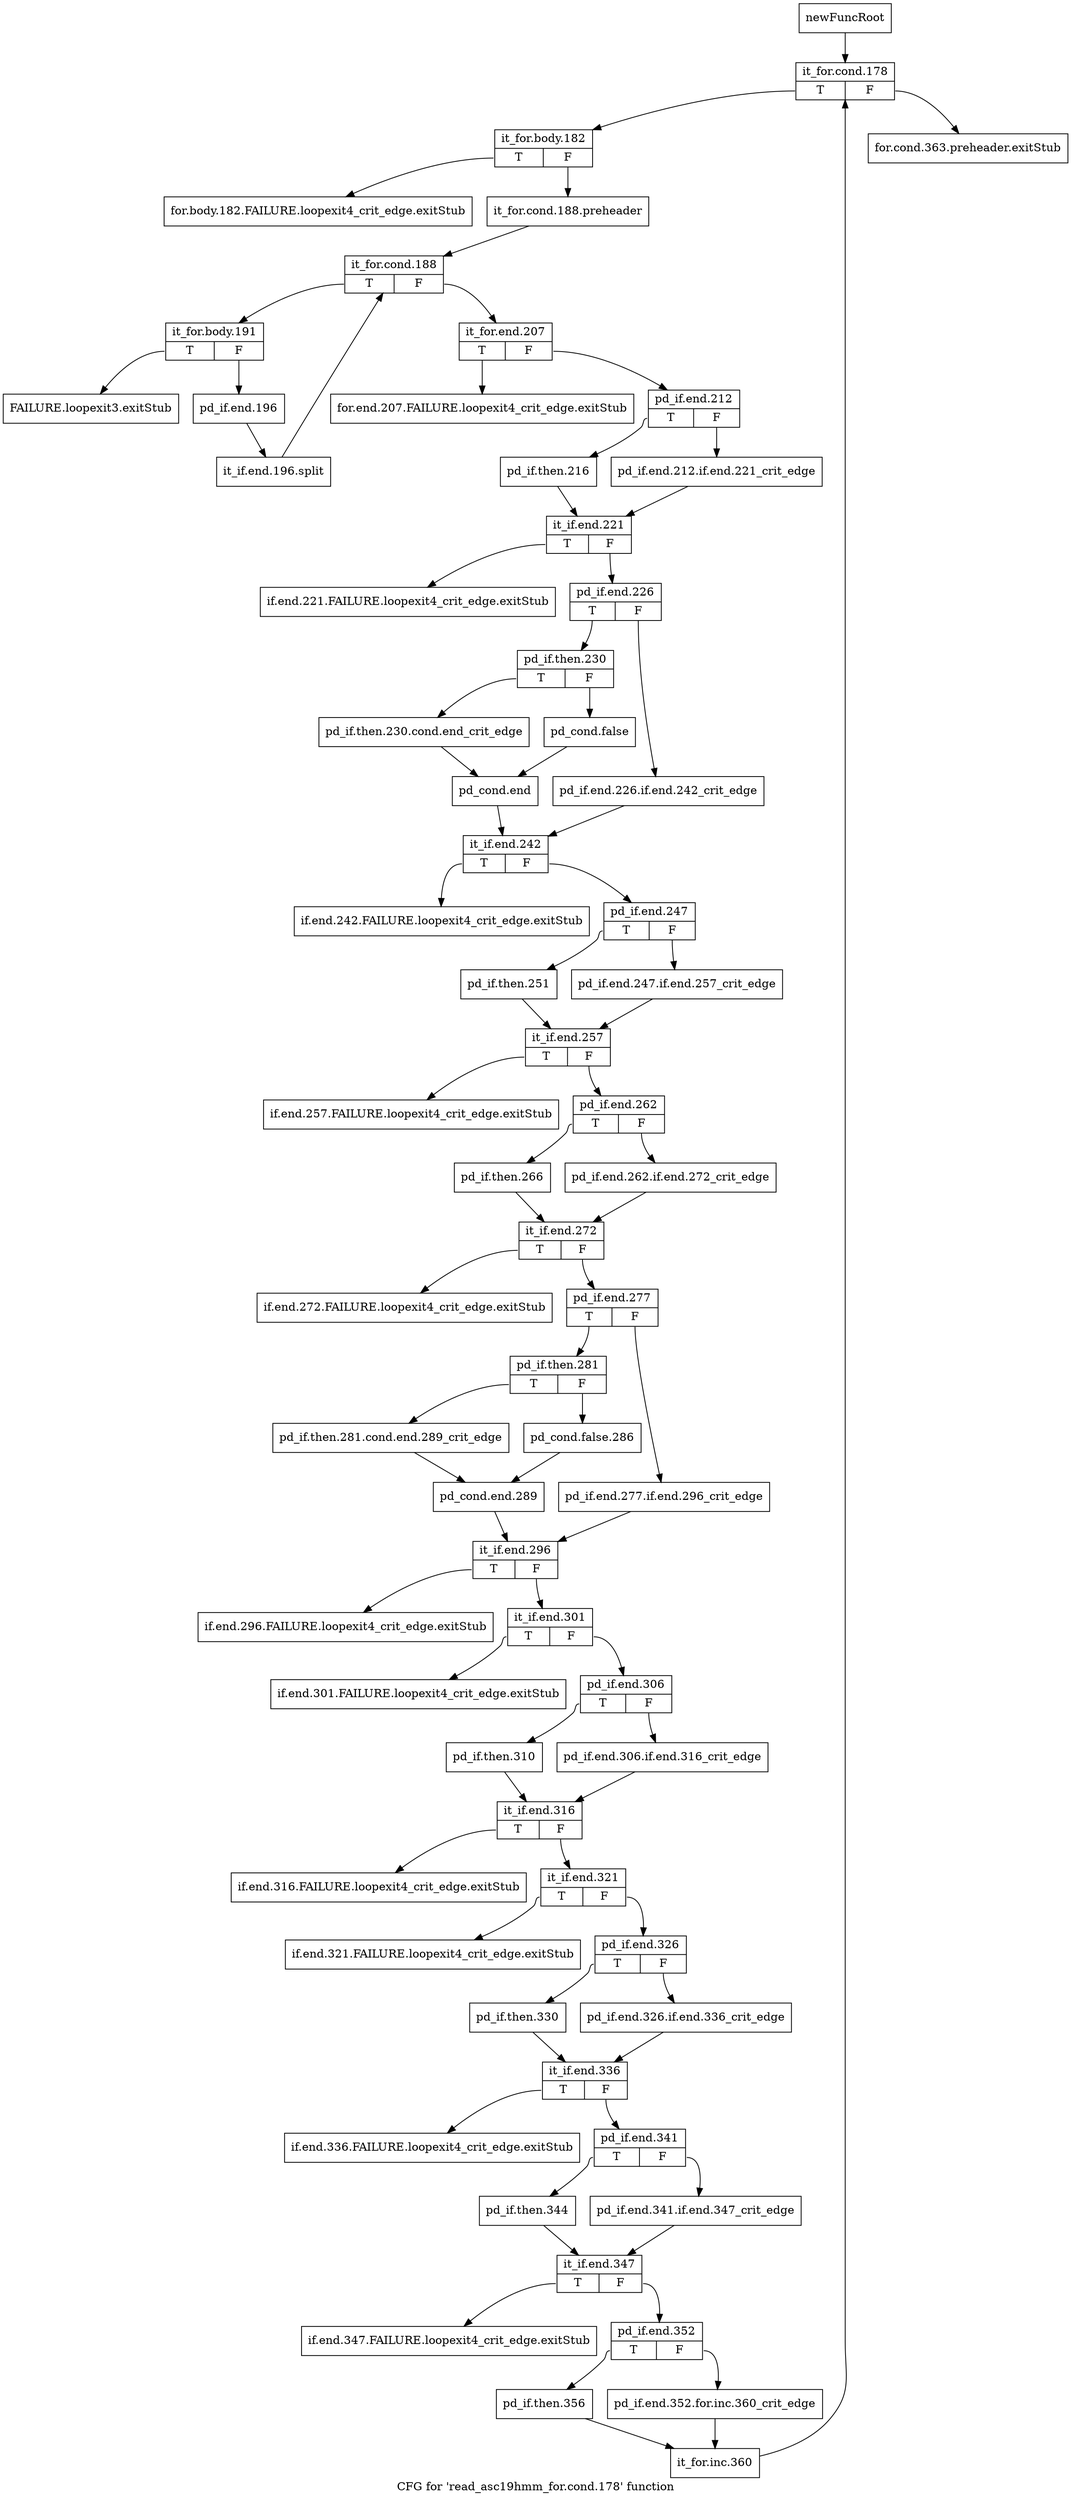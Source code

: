 digraph "CFG for 'read_asc19hmm_for.cond.178' function" {
	label="CFG for 'read_asc19hmm_for.cond.178' function";

	Node0x30f4c80 [shape=record,label="{newFuncRoot}"];
	Node0x30f4c80 -> Node0x30f5130;
	Node0x30f4cd0 [shape=record,label="{for.cond.363.preheader.exitStub}"];
	Node0x30f4d20 [shape=record,label="{for.body.182.FAILURE.loopexit4_crit_edge.exitStub}"];
	Node0x30f4d70 [shape=record,label="{for.end.207.FAILURE.loopexit4_crit_edge.exitStub}"];
	Node0x30f4dc0 [shape=record,label="{if.end.221.FAILURE.loopexit4_crit_edge.exitStub}"];
	Node0x30f4e10 [shape=record,label="{if.end.242.FAILURE.loopexit4_crit_edge.exitStub}"];
	Node0x30f4e60 [shape=record,label="{if.end.257.FAILURE.loopexit4_crit_edge.exitStub}"];
	Node0x30f4eb0 [shape=record,label="{if.end.272.FAILURE.loopexit4_crit_edge.exitStub}"];
	Node0x30f4f00 [shape=record,label="{if.end.296.FAILURE.loopexit4_crit_edge.exitStub}"];
	Node0x30f4f50 [shape=record,label="{if.end.301.FAILURE.loopexit4_crit_edge.exitStub}"];
	Node0x30f4fa0 [shape=record,label="{if.end.316.FAILURE.loopexit4_crit_edge.exitStub}"];
	Node0x30f4ff0 [shape=record,label="{if.end.321.FAILURE.loopexit4_crit_edge.exitStub}"];
	Node0x30f5040 [shape=record,label="{if.end.336.FAILURE.loopexit4_crit_edge.exitStub}"];
	Node0x30f5090 [shape=record,label="{if.end.347.FAILURE.loopexit4_crit_edge.exitStub}"];
	Node0x30f50e0 [shape=record,label="{FAILURE.loopexit3.exitStub}"];
	Node0x30f5130 [shape=record,label="{it_for.cond.178|{<s0>T|<s1>F}}"];
	Node0x30f5130:s0 -> Node0x30f5180;
	Node0x30f5130:s1 -> Node0x30f4cd0;
	Node0x30f5180 [shape=record,label="{it_for.body.182|{<s0>T|<s1>F}}"];
	Node0x30f5180:s0 -> Node0x30f4d20;
	Node0x30f5180:s1 -> Node0x30f51d0;
	Node0x30f51d0 [shape=record,label="{it_for.cond.188.preheader}"];
	Node0x30f51d0 -> Node0x30f5220;
	Node0x30f5220 [shape=record,label="{it_for.cond.188|{<s0>T|<s1>F}}"];
	Node0x30f5220:s0 -> Node0x30f6080;
	Node0x30f5220:s1 -> Node0x30f5270;
	Node0x30f5270 [shape=record,label="{it_for.end.207|{<s0>T|<s1>F}}"];
	Node0x30f5270:s0 -> Node0x30f4d70;
	Node0x30f5270:s1 -> Node0x30f52c0;
	Node0x30f52c0 [shape=record,label="{pd_if.end.212|{<s0>T|<s1>F}}"];
	Node0x30f52c0:s0 -> Node0x30f5360;
	Node0x30f52c0:s1 -> Node0x30f5310;
	Node0x30f5310 [shape=record,label="{pd_if.end.212.if.end.221_crit_edge}"];
	Node0x30f5310 -> Node0x30f53b0;
	Node0x30f5360 [shape=record,label="{pd_if.then.216}"];
	Node0x30f5360 -> Node0x30f53b0;
	Node0x30f53b0 [shape=record,label="{it_if.end.221|{<s0>T|<s1>F}}"];
	Node0x30f53b0:s0 -> Node0x30f4dc0;
	Node0x30f53b0:s1 -> Node0x30f5400;
	Node0x30f5400 [shape=record,label="{pd_if.end.226|{<s0>T|<s1>F}}"];
	Node0x30f5400:s0 -> Node0x30f54a0;
	Node0x30f5400:s1 -> Node0x30f5450;
	Node0x30f5450 [shape=record,label="{pd_if.end.226.if.end.242_crit_edge}"];
	Node0x30f5450 -> Node0x30f55e0;
	Node0x30f54a0 [shape=record,label="{pd_if.then.230|{<s0>T|<s1>F}}"];
	Node0x30f54a0:s0 -> Node0x30f5540;
	Node0x30f54a0:s1 -> Node0x30f54f0;
	Node0x30f54f0 [shape=record,label="{pd_cond.false}"];
	Node0x30f54f0 -> Node0x30f5590;
	Node0x30f5540 [shape=record,label="{pd_if.then.230.cond.end_crit_edge}"];
	Node0x30f5540 -> Node0x30f5590;
	Node0x30f5590 [shape=record,label="{pd_cond.end}"];
	Node0x30f5590 -> Node0x30f55e0;
	Node0x30f55e0 [shape=record,label="{it_if.end.242|{<s0>T|<s1>F}}"];
	Node0x30f55e0:s0 -> Node0x30f4e10;
	Node0x30f55e0:s1 -> Node0x30f5630;
	Node0x30f5630 [shape=record,label="{pd_if.end.247|{<s0>T|<s1>F}}"];
	Node0x30f5630:s0 -> Node0x30f56d0;
	Node0x30f5630:s1 -> Node0x30f5680;
	Node0x30f5680 [shape=record,label="{pd_if.end.247.if.end.257_crit_edge}"];
	Node0x30f5680 -> Node0x30f5720;
	Node0x30f56d0 [shape=record,label="{pd_if.then.251}"];
	Node0x30f56d0 -> Node0x30f5720;
	Node0x30f5720 [shape=record,label="{it_if.end.257|{<s0>T|<s1>F}}"];
	Node0x30f5720:s0 -> Node0x30f4e60;
	Node0x30f5720:s1 -> Node0x30f5770;
	Node0x30f5770 [shape=record,label="{pd_if.end.262|{<s0>T|<s1>F}}"];
	Node0x30f5770:s0 -> Node0x30f5810;
	Node0x30f5770:s1 -> Node0x30f57c0;
	Node0x30f57c0 [shape=record,label="{pd_if.end.262.if.end.272_crit_edge}"];
	Node0x30f57c0 -> Node0x30f5860;
	Node0x30f5810 [shape=record,label="{pd_if.then.266}"];
	Node0x30f5810 -> Node0x30f5860;
	Node0x30f5860 [shape=record,label="{it_if.end.272|{<s0>T|<s1>F}}"];
	Node0x30f5860:s0 -> Node0x30f4eb0;
	Node0x30f5860:s1 -> Node0x30f58b0;
	Node0x30f58b0 [shape=record,label="{pd_if.end.277|{<s0>T|<s1>F}}"];
	Node0x30f58b0:s0 -> Node0x30f5950;
	Node0x30f58b0:s1 -> Node0x30f5900;
	Node0x30f5900 [shape=record,label="{pd_if.end.277.if.end.296_crit_edge}"];
	Node0x30f5900 -> Node0x30f5a90;
	Node0x30f5950 [shape=record,label="{pd_if.then.281|{<s0>T|<s1>F}}"];
	Node0x30f5950:s0 -> Node0x30f59f0;
	Node0x30f5950:s1 -> Node0x30f59a0;
	Node0x30f59a0 [shape=record,label="{pd_cond.false.286}"];
	Node0x30f59a0 -> Node0x30f5a40;
	Node0x30f59f0 [shape=record,label="{pd_if.then.281.cond.end.289_crit_edge}"];
	Node0x30f59f0 -> Node0x30f5a40;
	Node0x30f5a40 [shape=record,label="{pd_cond.end.289}"];
	Node0x30f5a40 -> Node0x30f5a90;
	Node0x30f5a90 [shape=record,label="{it_if.end.296|{<s0>T|<s1>F}}"];
	Node0x30f5a90:s0 -> Node0x30f4f00;
	Node0x30f5a90:s1 -> Node0x30f5ae0;
	Node0x30f5ae0 [shape=record,label="{it_if.end.301|{<s0>T|<s1>F}}"];
	Node0x30f5ae0:s0 -> Node0x30f4f50;
	Node0x30f5ae0:s1 -> Node0x30f5b30;
	Node0x30f5b30 [shape=record,label="{pd_if.end.306|{<s0>T|<s1>F}}"];
	Node0x30f5b30:s0 -> Node0x30f5bd0;
	Node0x30f5b30:s1 -> Node0x30f5b80;
	Node0x30f5b80 [shape=record,label="{pd_if.end.306.if.end.316_crit_edge}"];
	Node0x30f5b80 -> Node0x30f5c20;
	Node0x30f5bd0 [shape=record,label="{pd_if.then.310}"];
	Node0x30f5bd0 -> Node0x30f5c20;
	Node0x30f5c20 [shape=record,label="{it_if.end.316|{<s0>T|<s1>F}}"];
	Node0x30f5c20:s0 -> Node0x30f4fa0;
	Node0x30f5c20:s1 -> Node0x30f5c70;
	Node0x30f5c70 [shape=record,label="{it_if.end.321|{<s0>T|<s1>F}}"];
	Node0x30f5c70:s0 -> Node0x30f4ff0;
	Node0x30f5c70:s1 -> Node0x30f5cc0;
	Node0x30f5cc0 [shape=record,label="{pd_if.end.326|{<s0>T|<s1>F}}"];
	Node0x30f5cc0:s0 -> Node0x30f5d60;
	Node0x30f5cc0:s1 -> Node0x30f5d10;
	Node0x30f5d10 [shape=record,label="{pd_if.end.326.if.end.336_crit_edge}"];
	Node0x30f5d10 -> Node0x30f5db0;
	Node0x30f5d60 [shape=record,label="{pd_if.then.330}"];
	Node0x30f5d60 -> Node0x30f5db0;
	Node0x30f5db0 [shape=record,label="{it_if.end.336|{<s0>T|<s1>F}}"];
	Node0x30f5db0:s0 -> Node0x30f5040;
	Node0x30f5db0:s1 -> Node0x30f5e00;
	Node0x30f5e00 [shape=record,label="{pd_if.end.341|{<s0>T|<s1>F}}"];
	Node0x30f5e00:s0 -> Node0x30f5ea0;
	Node0x30f5e00:s1 -> Node0x30f5e50;
	Node0x30f5e50 [shape=record,label="{pd_if.end.341.if.end.347_crit_edge}"];
	Node0x30f5e50 -> Node0x30f5ef0;
	Node0x30f5ea0 [shape=record,label="{pd_if.then.344}"];
	Node0x30f5ea0 -> Node0x30f5ef0;
	Node0x30f5ef0 [shape=record,label="{it_if.end.347|{<s0>T|<s1>F}}"];
	Node0x30f5ef0:s0 -> Node0x30f5090;
	Node0x30f5ef0:s1 -> Node0x30f5f40;
	Node0x30f5f40 [shape=record,label="{pd_if.end.352|{<s0>T|<s1>F}}"];
	Node0x30f5f40:s0 -> Node0x30f5fe0;
	Node0x30f5f40:s1 -> Node0x30f5f90;
	Node0x30f5f90 [shape=record,label="{pd_if.end.352.for.inc.360_crit_edge}"];
	Node0x30f5f90 -> Node0x30f6030;
	Node0x30f5fe0 [shape=record,label="{pd_if.then.356}"];
	Node0x30f5fe0 -> Node0x30f6030;
	Node0x30f6030 [shape=record,label="{it_for.inc.360}"];
	Node0x30f6030 -> Node0x30f5130;
	Node0x30f6080 [shape=record,label="{it_for.body.191|{<s0>T|<s1>F}}"];
	Node0x30f6080:s0 -> Node0x30f50e0;
	Node0x30f6080:s1 -> Node0x30f60d0;
	Node0x30f60d0 [shape=record,label="{pd_if.end.196}"];
	Node0x30f60d0 -> Node0x37f6720;
	Node0x37f6720 [shape=record,label="{it_if.end.196.split}"];
	Node0x37f6720 -> Node0x30f5220;
}
